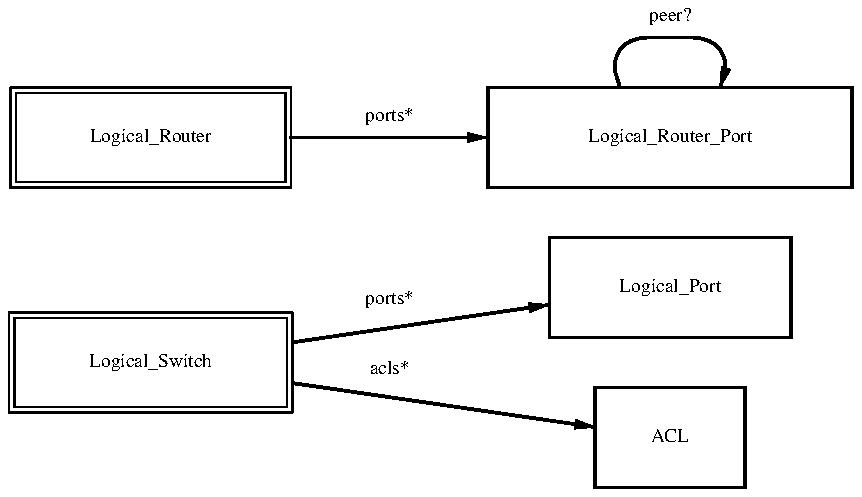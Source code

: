 .ps -3
.PS
linethick = 1;
linethick = 1;
box at 3.3056,1 wid 1.2083 height 0.5 "Logical_Port"
linethick = 1;
box at 3.3056,1.75 wid 1.8194 height 0.5 "Logical_Router_Port"
linethick = 0.5;
box at 0.70833,1.75 wid 1.4028 height 0.5 "Logical_Router"
box at 0.70833,1.75 wid 1.34724444444444 height 0.444444444444444
linethick = 0.5;
box at 0.70833,0.625 wid 1.4167 height 0.5 "Logical_Switch"
box at 0.70833,0.625 wid 1.36114444444444 height 0.444444444444444
linethick = 1;
box at 3.3056,0.25 wid 0.75 height 0.5 "ACL"
linethick = 1;
spline -> from 3.0543,2.0021 to 3.0543,2.0021 to 3.0156,2.1325 to 3.0994,2.25 to 3.3056,2.25 to 3.5117,2.25 to 3.5955,2.1325 to 3.5568,2.0021
"peer?" at 3.3056,2.3542
linethick = 1;
spline -> from 1.4108,1.75 to 1.4108,1.75 to 1.7126,1.75 to 2.0707,1.75 to 2.3931,1.75
"ports*" at 1.9028,1.8542
linethick = 1;
spline -> from 1.4176,0.72648 to 1.4176,0.72648 to 1.8188,0.78505 to 2.3181,0.85791 to 2.7003,0.9137
"ports*" at 1.9028,0.9375
linethick = 1;
spline -> from 1.4185,0.52247 to 1.4185,0.52247 to 1.5021,0.51019 to 1.5863,0.49786 to 1.6667,0.48611 to 2.1011,0.42261 to 2.6009,0.35007 to 2.9302,0.30234
"acls*" at 1.9028,0.59028
.ps +3
.PE
